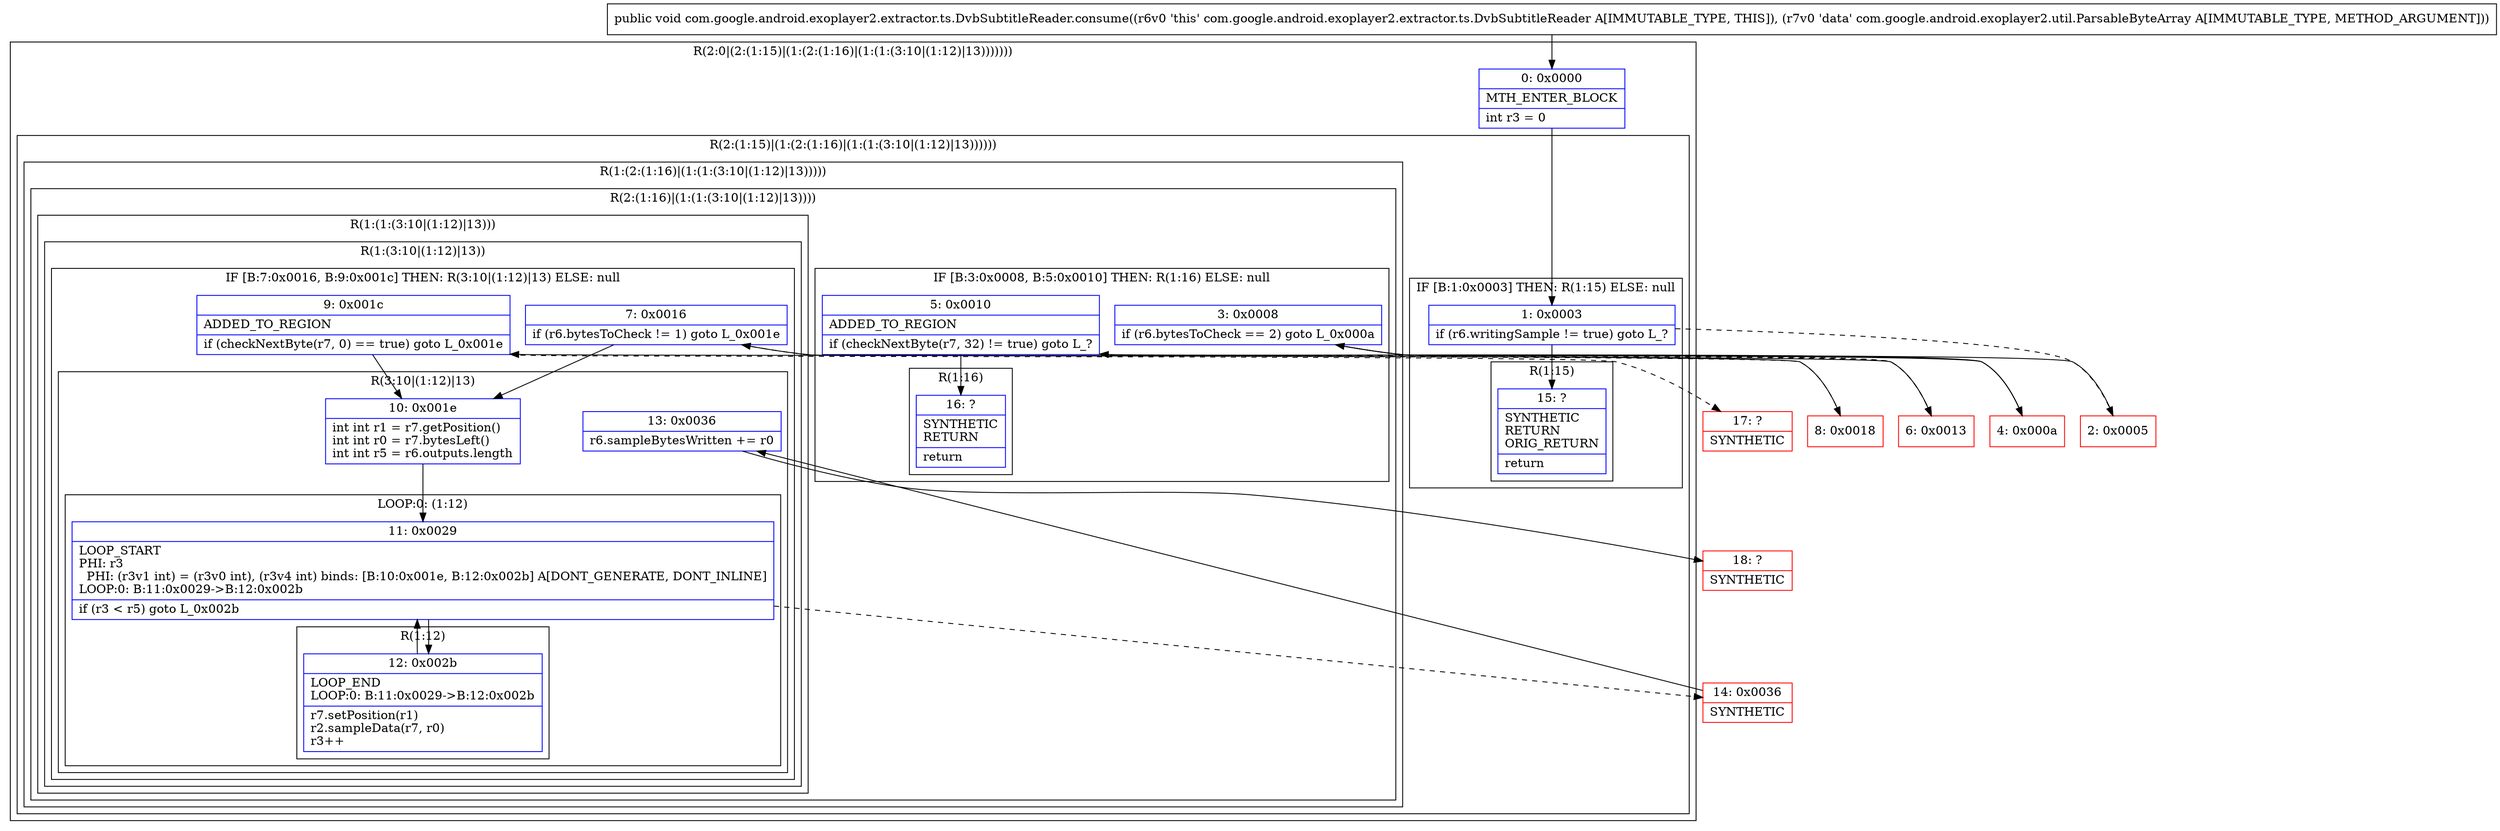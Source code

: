 digraph "CFG forcom.google.android.exoplayer2.extractor.ts.DvbSubtitleReader.consume(Lcom\/google\/android\/exoplayer2\/util\/ParsableByteArray;)V" {
subgraph cluster_Region_632196840 {
label = "R(2:0|(2:(1:15)|(1:(2:(1:16)|(1:(1:(3:10|(1:12)|13)))))))";
node [shape=record,color=blue];
Node_0 [shape=record,label="{0\:\ 0x0000|MTH_ENTER_BLOCK\l|int r3 = 0\l}"];
subgraph cluster_Region_1186020503 {
label = "R(2:(1:15)|(1:(2:(1:16)|(1:(1:(3:10|(1:12)|13))))))";
node [shape=record,color=blue];
subgraph cluster_IfRegion_365418355 {
label = "IF [B:1:0x0003] THEN: R(1:15) ELSE: null";
node [shape=record,color=blue];
Node_1 [shape=record,label="{1\:\ 0x0003|if (r6.writingSample != true) goto L_?\l}"];
subgraph cluster_Region_224775336 {
label = "R(1:15)";
node [shape=record,color=blue];
Node_15 [shape=record,label="{15\:\ ?|SYNTHETIC\lRETURN\lORIG_RETURN\l|return\l}"];
}
}
subgraph cluster_Region_836538593 {
label = "R(1:(2:(1:16)|(1:(1:(3:10|(1:12)|13)))))";
node [shape=record,color=blue];
subgraph cluster_Region_2118535113 {
label = "R(2:(1:16)|(1:(1:(3:10|(1:12)|13))))";
node [shape=record,color=blue];
subgraph cluster_IfRegion_1435593533 {
label = "IF [B:3:0x0008, B:5:0x0010] THEN: R(1:16) ELSE: null";
node [shape=record,color=blue];
Node_3 [shape=record,label="{3\:\ 0x0008|if (r6.bytesToCheck == 2) goto L_0x000a\l}"];
Node_5 [shape=record,label="{5\:\ 0x0010|ADDED_TO_REGION\l|if (checkNextByte(r7, 32) != true) goto L_?\l}"];
subgraph cluster_Region_1991437739 {
label = "R(1:16)";
node [shape=record,color=blue];
Node_16 [shape=record,label="{16\:\ ?|SYNTHETIC\lRETURN\l|return\l}"];
}
}
subgraph cluster_Region_591142916 {
label = "R(1:(1:(3:10|(1:12)|13)))";
node [shape=record,color=blue];
subgraph cluster_Region_1871201189 {
label = "R(1:(3:10|(1:12)|13))";
node [shape=record,color=blue];
subgraph cluster_IfRegion_832439786 {
label = "IF [B:7:0x0016, B:9:0x001c] THEN: R(3:10|(1:12)|13) ELSE: null";
node [shape=record,color=blue];
Node_7 [shape=record,label="{7\:\ 0x0016|if (r6.bytesToCheck != 1) goto L_0x001e\l}"];
Node_9 [shape=record,label="{9\:\ 0x001c|ADDED_TO_REGION\l|if (checkNextByte(r7, 0) == true) goto L_0x001e\l}"];
subgraph cluster_Region_1019921644 {
label = "R(3:10|(1:12)|13)";
node [shape=record,color=blue];
Node_10 [shape=record,label="{10\:\ 0x001e|int int r1 = r7.getPosition()\lint int r0 = r7.bytesLeft()\lint int r5 = r6.outputs.length\l}"];
subgraph cluster_LoopRegion_1352694215 {
label = "LOOP:0: (1:12)";
node [shape=record,color=blue];
Node_11 [shape=record,label="{11\:\ 0x0029|LOOP_START\lPHI: r3 \l  PHI: (r3v1 int) = (r3v0 int), (r3v4 int) binds: [B:10:0x001e, B:12:0x002b] A[DONT_GENERATE, DONT_INLINE]\lLOOP:0: B:11:0x0029\-\>B:12:0x002b\l|if (r3 \< r5) goto L_0x002b\l}"];
subgraph cluster_Region_329321722 {
label = "R(1:12)";
node [shape=record,color=blue];
Node_12 [shape=record,label="{12\:\ 0x002b|LOOP_END\lLOOP:0: B:11:0x0029\-\>B:12:0x002b\l|r7.setPosition(r1)\lr2.sampleData(r7, r0)\lr3++\l}"];
}
}
Node_13 [shape=record,label="{13\:\ 0x0036|r6.sampleBytesWritten += r0\l}"];
}
}
}
}
}
}
}
}
Node_2 [shape=record,color=red,label="{2\:\ 0x0005}"];
Node_4 [shape=record,color=red,label="{4\:\ 0x000a}"];
Node_6 [shape=record,color=red,label="{6\:\ 0x0013}"];
Node_8 [shape=record,color=red,label="{8\:\ 0x0018}"];
Node_14 [shape=record,color=red,label="{14\:\ 0x0036|SYNTHETIC\l}"];
Node_17 [shape=record,color=red,label="{17\:\ ?|SYNTHETIC\l}"];
Node_18 [shape=record,color=red,label="{18\:\ ?|SYNTHETIC\l}"];
MethodNode[shape=record,label="{public void com.google.android.exoplayer2.extractor.ts.DvbSubtitleReader.consume((r6v0 'this' com.google.android.exoplayer2.extractor.ts.DvbSubtitleReader A[IMMUTABLE_TYPE, THIS]), (r7v0 'data' com.google.android.exoplayer2.util.ParsableByteArray A[IMMUTABLE_TYPE, METHOD_ARGUMENT])) }"];
MethodNode -> Node_0;
Node_0 -> Node_1;
Node_1 -> Node_2[style=dashed];
Node_1 -> Node_15;
Node_3 -> Node_4;
Node_3 -> Node_6[style=dashed];
Node_5 -> Node_6[style=dashed];
Node_5 -> Node_16;
Node_7 -> Node_8[style=dashed];
Node_7 -> Node_10;
Node_9 -> Node_10;
Node_9 -> Node_17[style=dashed];
Node_10 -> Node_11;
Node_11 -> Node_12;
Node_11 -> Node_14[style=dashed];
Node_12 -> Node_11;
Node_13 -> Node_18;
Node_2 -> Node_3;
Node_4 -> Node_5;
Node_6 -> Node_7;
Node_8 -> Node_9;
Node_14 -> Node_13;
}

